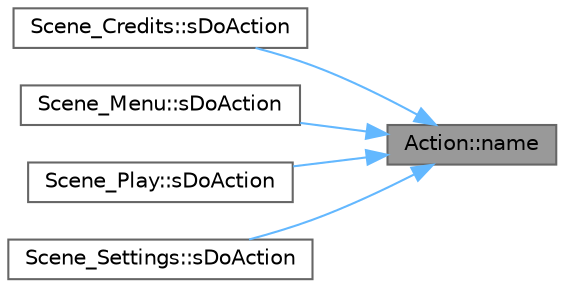 digraph "Action::name"
{
 // LATEX_PDF_SIZE
  bgcolor="transparent";
  edge [fontname=Helvetica,fontsize=10,labelfontname=Helvetica,labelfontsize=10];
  node [fontname=Helvetica,fontsize=10,shape=box,height=0.2,width=0.4];
  rankdir="RL";
  Node1 [id="Node000001",label="Action::name",height=0.2,width=0.4,color="gray40", fillcolor="grey60", style="filled", fontcolor="black",tooltip=" "];
  Node1 -> Node2 [id="edge5_Node000001_Node000002",dir="back",color="steelblue1",style="solid",tooltip=" "];
  Node2 [id="Node000002",label="Scene_Credits::sDoAction",height=0.2,width=0.4,color="grey40", fillcolor="white", style="filled",URL="$class_scene___credits.html#a7f0d1e351a35aeae0f7743bbdb9529b5",tooltip=" "];
  Node1 -> Node3 [id="edge6_Node000001_Node000003",dir="back",color="steelblue1",style="solid",tooltip=" "];
  Node3 [id="Node000003",label="Scene_Menu::sDoAction",height=0.2,width=0.4,color="grey40", fillcolor="white", style="filled",URL="$class_scene___menu.html#a1293fb9b99a662d7fa6416fbcf857541",tooltip=" "];
  Node1 -> Node4 [id="edge7_Node000001_Node000004",dir="back",color="steelblue1",style="solid",tooltip=" "];
  Node4 [id="Node000004",label="Scene_Play::sDoAction",height=0.2,width=0.4,color="grey40", fillcolor="white", style="filled",URL="$class_scene___play.html#a34a74b594e4c984c13462c71cc5d9962",tooltip=" "];
  Node1 -> Node5 [id="edge8_Node000001_Node000005",dir="back",color="steelblue1",style="solid",tooltip=" "];
  Node5 [id="Node000005",label="Scene_Settings::sDoAction",height=0.2,width=0.4,color="grey40", fillcolor="white", style="filled",URL="$class_scene___settings.html#a4da6738ad070d4fb99ce3675e636b160",tooltip=" "];
}
